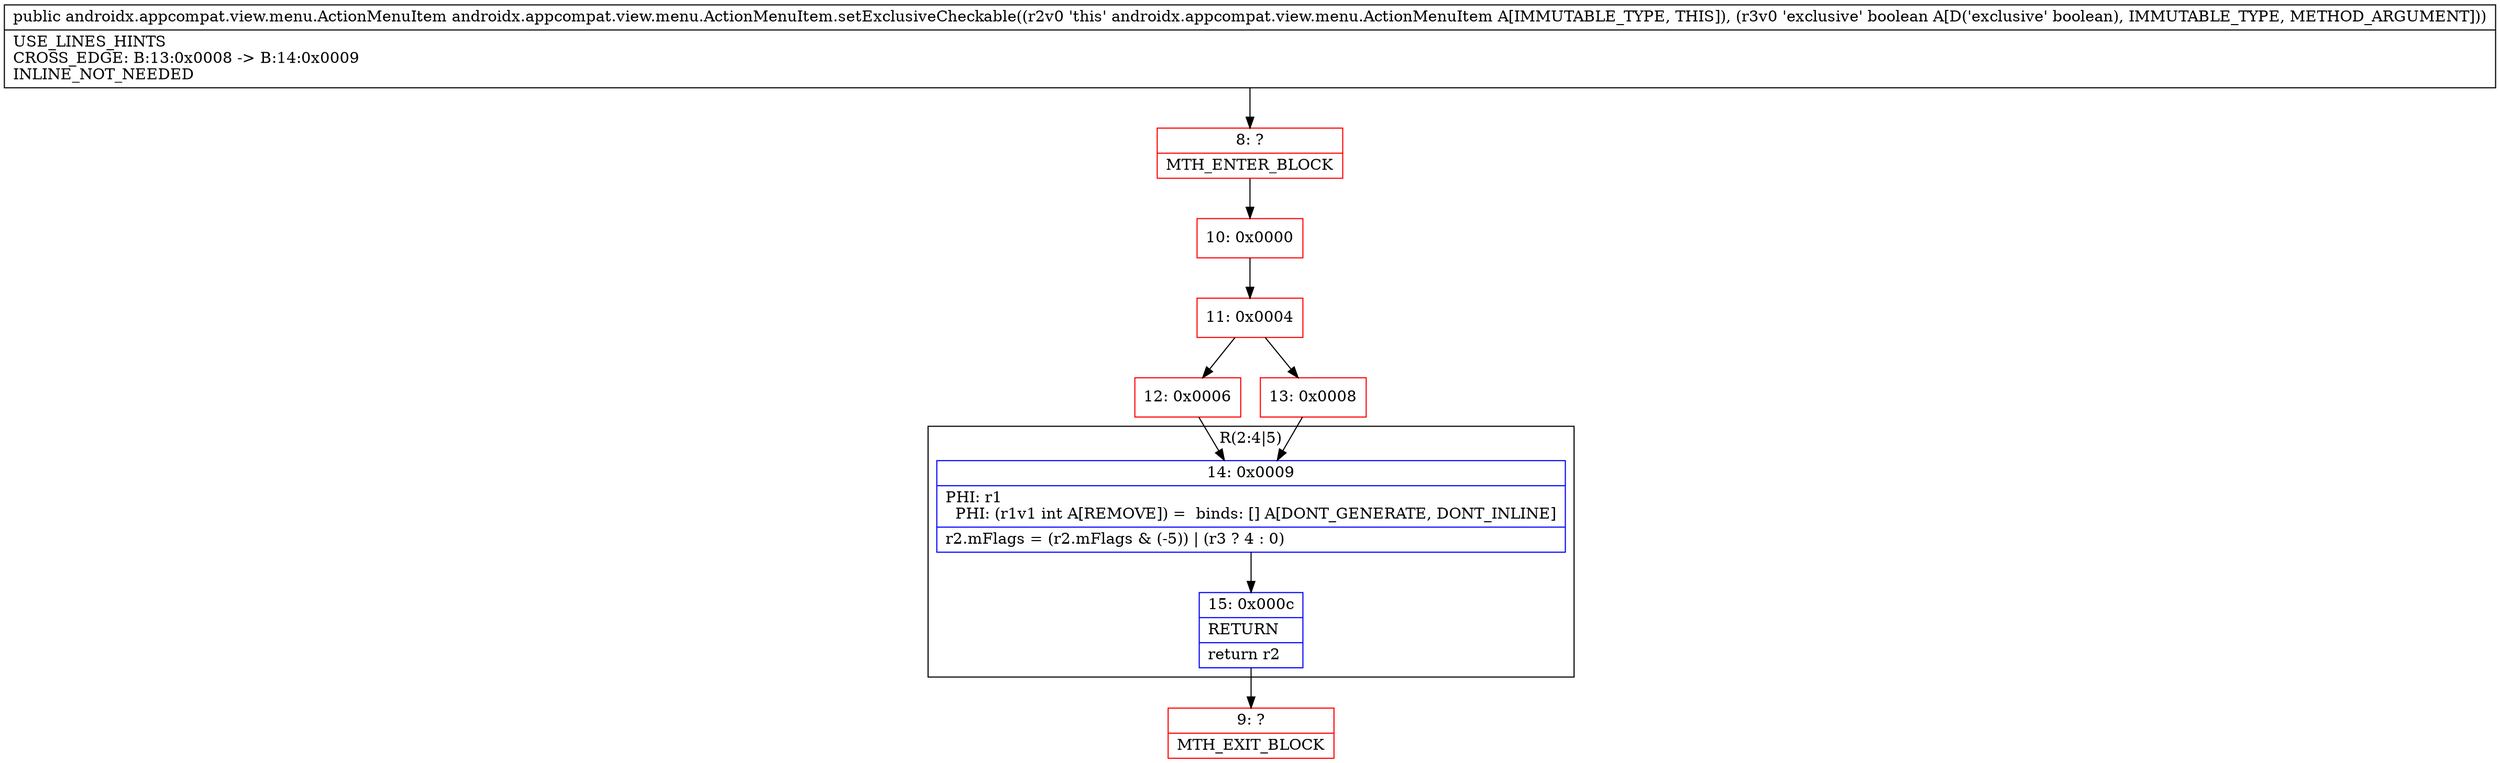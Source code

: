 digraph "CFG forandroidx.appcompat.view.menu.ActionMenuItem.setExclusiveCheckable(Z)Landroidx\/appcompat\/view\/menu\/ActionMenuItem;" {
subgraph cluster_Region_1853485889 {
label = "R(2:4|5)";
node [shape=record,color=blue];
Node_14 [shape=record,label="{14\:\ 0x0009|PHI: r1 \l  PHI: (r1v1 int A[REMOVE]) =  binds: [] A[DONT_GENERATE, DONT_INLINE]\l|r2.mFlags = (r2.mFlags & (\-5)) \| (r3 ? 4 : 0)\l}"];
Node_15 [shape=record,label="{15\:\ 0x000c|RETURN\l|return r2\l}"];
}
Node_8 [shape=record,color=red,label="{8\:\ ?|MTH_ENTER_BLOCK\l}"];
Node_10 [shape=record,color=red,label="{10\:\ 0x0000}"];
Node_11 [shape=record,color=red,label="{11\:\ 0x0004}"];
Node_12 [shape=record,color=red,label="{12\:\ 0x0006}"];
Node_9 [shape=record,color=red,label="{9\:\ ?|MTH_EXIT_BLOCK\l}"];
Node_13 [shape=record,color=red,label="{13\:\ 0x0008}"];
MethodNode[shape=record,label="{public androidx.appcompat.view.menu.ActionMenuItem androidx.appcompat.view.menu.ActionMenuItem.setExclusiveCheckable((r2v0 'this' androidx.appcompat.view.menu.ActionMenuItem A[IMMUTABLE_TYPE, THIS]), (r3v0 'exclusive' boolean A[D('exclusive' boolean), IMMUTABLE_TYPE, METHOD_ARGUMENT]))  | USE_LINES_HINTS\lCROSS_EDGE: B:13:0x0008 \-\> B:14:0x0009\lINLINE_NOT_NEEDED\l}"];
MethodNode -> Node_8;Node_14 -> Node_15;
Node_15 -> Node_9;
Node_8 -> Node_10;
Node_10 -> Node_11;
Node_11 -> Node_12;
Node_11 -> Node_13;
Node_12 -> Node_14;
Node_13 -> Node_14;
}

